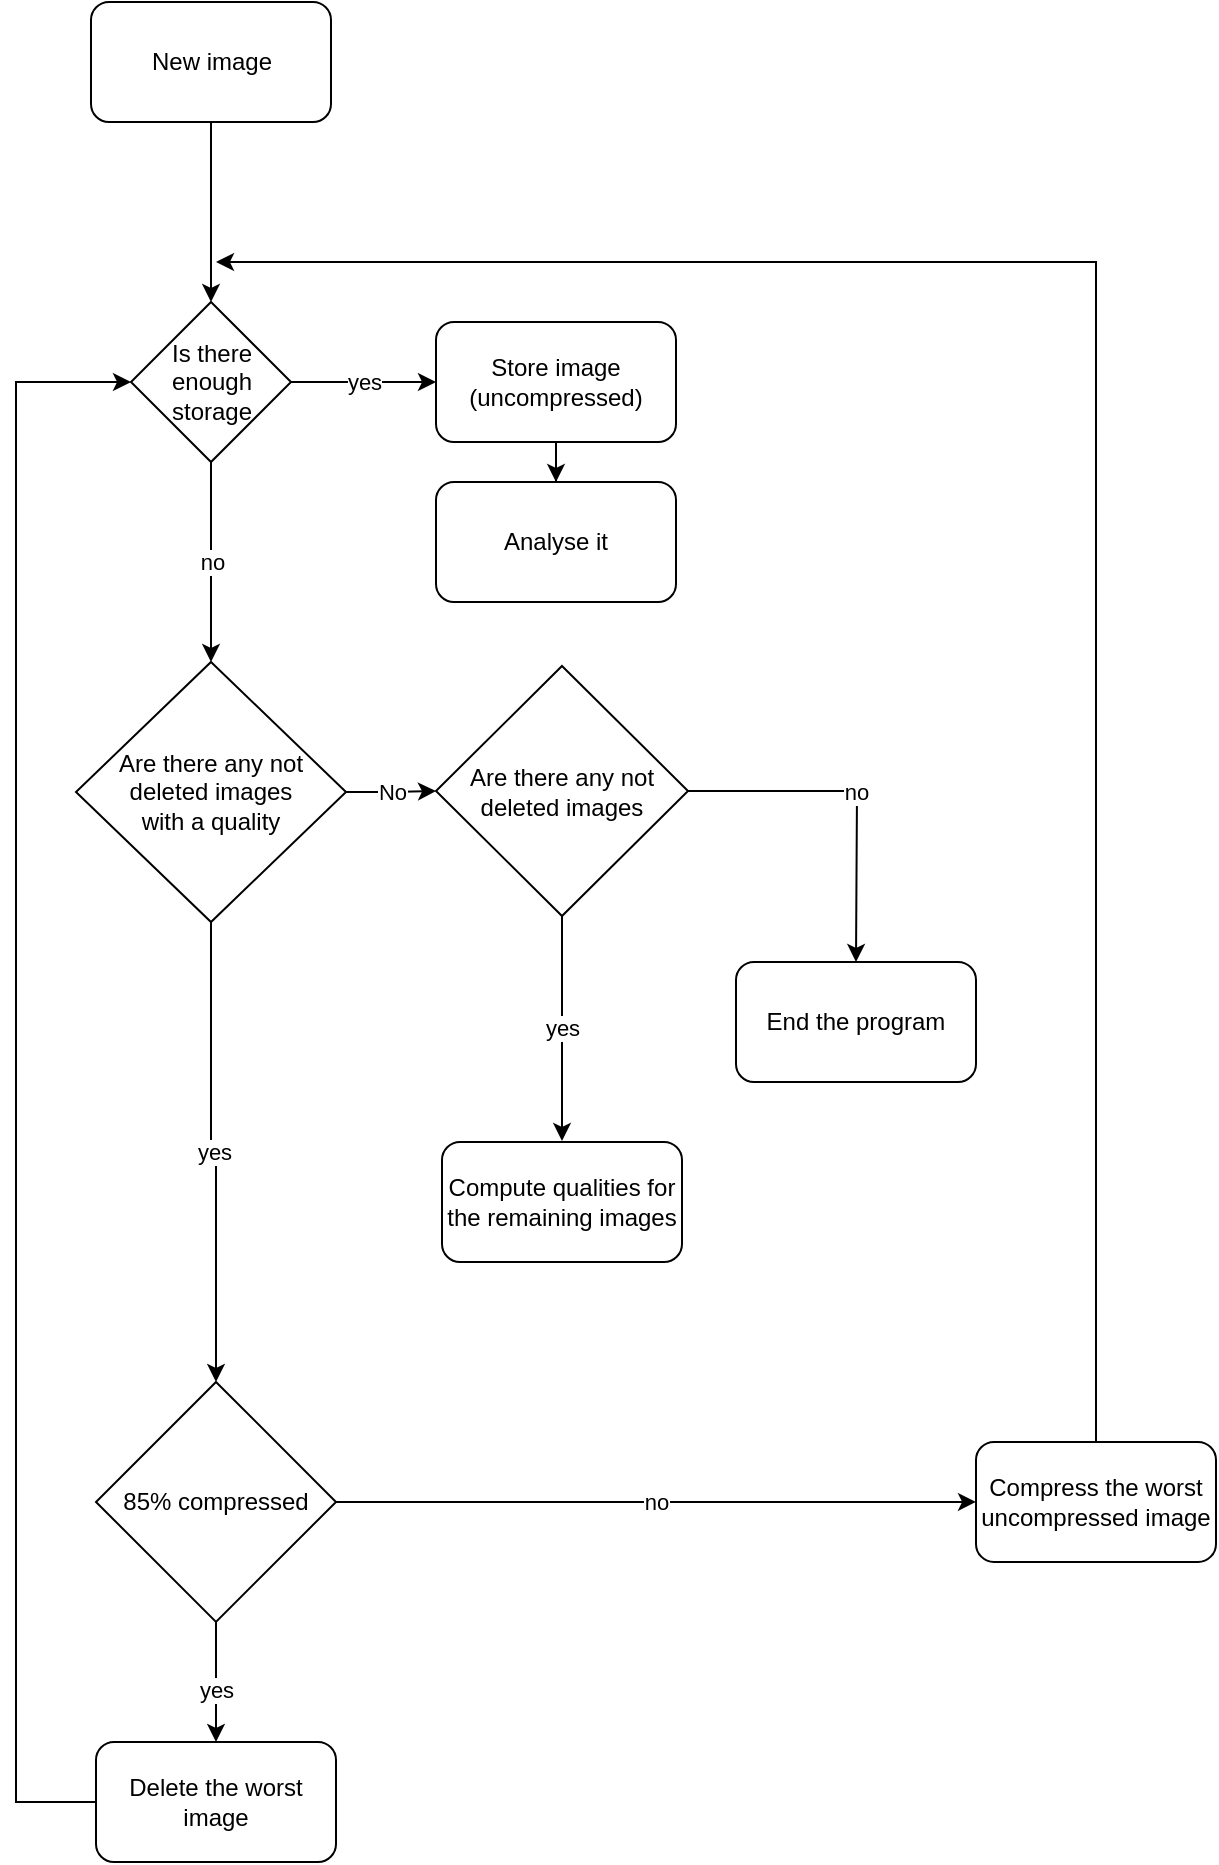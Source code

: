 <mxfile version="16.5.1" type="device"><diagram id="C5RBs43oDa-KdzZeNtuy" name="Page-1"><mxGraphModel dx="1662" dy="903" grid="1" gridSize="10" guides="1" tooltips="1" connect="1" arrows="1" fold="1" page="1" pageScale="1" pageWidth="827" pageHeight="1169" math="0" shadow="0"><root><mxCell id="WIyWlLk6GJQsqaUBKTNV-0"/><mxCell id="WIyWlLk6GJQsqaUBKTNV-1" parent="WIyWlLk6GJQsqaUBKTNV-0"/><mxCell id="CtJh_I1LjCPI-9yF_EfI-2" style="edgeStyle=orthogonalEdgeStyle;rounded=0;orthogonalLoop=1;jettySize=auto;html=1;exitX=0.5;exitY=1;exitDx=0;exitDy=0;" parent="WIyWlLk6GJQsqaUBKTNV-1" source="CtJh_I1LjCPI-9yF_EfI-0" target="CtJh_I1LjCPI-9yF_EfI-1" edge="1"><mxGeometry relative="1" as="geometry"/></mxCell><mxCell id="CtJh_I1LjCPI-9yF_EfI-0" value="New image" style="rounded=1;whiteSpace=wrap;html=1;" parent="WIyWlLk6GJQsqaUBKTNV-1" vertex="1"><mxGeometry x="217.5" y="190" width="120" height="60" as="geometry"/></mxCell><mxCell id="CtJh_I1LjCPI-9yF_EfI-3" value="yes" style="edgeStyle=orthogonalEdgeStyle;rounded=0;orthogonalLoop=1;jettySize=auto;html=1;exitX=1;exitY=0.5;exitDx=0;exitDy=0;" parent="WIyWlLk6GJQsqaUBKTNV-1" source="CtJh_I1LjCPI-9yF_EfI-1" target="CtJh_I1LjCPI-9yF_EfI-4" edge="1"><mxGeometry relative="1" as="geometry"><mxPoint x="460" y="430" as="targetPoint"/></mxGeometry></mxCell><mxCell id="2ihTdel3jYhgl5nPGUWi-5" value="no" style="edgeStyle=orthogonalEdgeStyle;rounded=0;orthogonalLoop=1;jettySize=auto;html=1;" edge="1" parent="WIyWlLk6GJQsqaUBKTNV-1" source="CtJh_I1LjCPI-9yF_EfI-1" target="2ihTdel3jYhgl5nPGUWi-1"><mxGeometry relative="1" as="geometry"/></mxCell><mxCell id="CtJh_I1LjCPI-9yF_EfI-1" value="Is there enough storage" style="rhombus;whiteSpace=wrap;html=1;" parent="WIyWlLk6GJQsqaUBKTNV-1" vertex="1"><mxGeometry x="237.5" y="340" width="80" height="80" as="geometry"/></mxCell><mxCell id="CtJh_I1LjCPI-9yF_EfI-16" style="edgeStyle=orthogonalEdgeStyle;rounded=0;orthogonalLoop=1;jettySize=auto;html=1;" parent="WIyWlLk6GJQsqaUBKTNV-1" source="CtJh_I1LjCPI-9yF_EfI-4" target="CtJh_I1LjCPI-9yF_EfI-15" edge="1"><mxGeometry relative="1" as="geometry"/></mxCell><mxCell id="CtJh_I1LjCPI-9yF_EfI-4" value="Store image (uncompressed)" style="rounded=1;whiteSpace=wrap;html=1;" parent="WIyWlLk6GJQsqaUBKTNV-1" vertex="1"><mxGeometry x="390" y="350" width="120" height="60" as="geometry"/></mxCell><mxCell id="CtJh_I1LjCPI-9yF_EfI-9" value="yes" style="edgeStyle=orthogonalEdgeStyle;rounded=0;orthogonalLoop=1;jettySize=auto;html=1;" parent="WIyWlLk6GJQsqaUBKTNV-1" source="CtJh_I1LjCPI-9yF_EfI-7" target="CtJh_I1LjCPI-9yF_EfI-8" edge="1"><mxGeometry x="0.143" relative="1" as="geometry"><mxPoint x="460" y="1039.96" as="sourcePoint"/><mxPoint as="offset"/></mxGeometry></mxCell><mxCell id="CtJh_I1LjCPI-9yF_EfI-11" value="no" style="edgeStyle=orthogonalEdgeStyle;rounded=0;orthogonalLoop=1;jettySize=auto;html=1;exitX=1;exitY=0.5;exitDx=0;exitDy=0;" parent="WIyWlLk6GJQsqaUBKTNV-1" source="CtJh_I1LjCPI-9yF_EfI-7" target="CtJh_I1LjCPI-9yF_EfI-12" edge="1"><mxGeometry relative="1" as="geometry"><mxPoint x="260" y="1079.96" as="targetPoint"/></mxGeometry></mxCell><mxCell id="CtJh_I1LjCPI-9yF_EfI-7" value="85% compressed" style="rhombus;whiteSpace=wrap;html=1;" parent="WIyWlLk6GJQsqaUBKTNV-1" vertex="1"><mxGeometry x="220" y="879.96" width="120" height="120" as="geometry"/></mxCell><mxCell id="CtJh_I1LjCPI-9yF_EfI-14" style="edgeStyle=orthogonalEdgeStyle;rounded=0;orthogonalLoop=1;jettySize=auto;html=1;exitX=0;exitY=0.5;exitDx=0;exitDy=0;" parent="WIyWlLk6GJQsqaUBKTNV-1" source="CtJh_I1LjCPI-9yF_EfI-8" target="CtJh_I1LjCPI-9yF_EfI-1" edge="1"><mxGeometry relative="1" as="geometry"><Array as="points"><mxPoint x="180" y="1090"/><mxPoint x="180" y="380"/></Array></mxGeometry></mxCell><mxCell id="CtJh_I1LjCPI-9yF_EfI-8" value="Delete the worst image" style="rounded=1;whiteSpace=wrap;html=1;" parent="WIyWlLk6GJQsqaUBKTNV-1" vertex="1"><mxGeometry x="220" y="1060" width="120" height="60" as="geometry"/></mxCell><mxCell id="CtJh_I1LjCPI-9yF_EfI-13" style="edgeStyle=orthogonalEdgeStyle;rounded=0;orthogonalLoop=1;jettySize=auto;html=1;exitX=0.5;exitY=0;exitDx=0;exitDy=0;" parent="WIyWlLk6GJQsqaUBKTNV-1" source="CtJh_I1LjCPI-9yF_EfI-12" edge="1"><mxGeometry relative="1" as="geometry"><mxPoint x="280" y="320" as="targetPoint"/><Array as="points"><mxPoint x="720" y="320"/></Array></mxGeometry></mxCell><mxCell id="CtJh_I1LjCPI-9yF_EfI-12" value="&lt;span&gt;Compress the worst uncompressed image&lt;/span&gt;" style="rounded=1;whiteSpace=wrap;html=1;" parent="WIyWlLk6GJQsqaUBKTNV-1" vertex="1"><mxGeometry x="660" y="909.96" width="120" height="60" as="geometry"/></mxCell><mxCell id="CtJh_I1LjCPI-9yF_EfI-15" value="Analyse it" style="rounded=1;whiteSpace=wrap;html=1;" parent="WIyWlLk6GJQsqaUBKTNV-1" vertex="1"><mxGeometry x="390" y="430" width="120" height="60" as="geometry"/></mxCell><mxCell id="2ihTdel3jYhgl5nPGUWi-6" value="yes" style="edgeStyle=orthogonalEdgeStyle;rounded=0;orthogonalLoop=1;jettySize=auto;html=1;exitX=0.5;exitY=1;exitDx=0;exitDy=0;" edge="1" parent="WIyWlLk6GJQsqaUBKTNV-1" source="2ihTdel3jYhgl5nPGUWi-1" target="CtJh_I1LjCPI-9yF_EfI-7"><mxGeometry relative="1" as="geometry"><mxPoint x="240" y="835.0" as="sourcePoint"/></mxGeometry></mxCell><mxCell id="2ihTdel3jYhgl5nPGUWi-9" value="No" style="edgeStyle=orthogonalEdgeStyle;rounded=0;orthogonalLoop=1;jettySize=auto;html=1;exitX=1;exitY=0.5;exitDx=0;exitDy=0;" edge="1" parent="WIyWlLk6GJQsqaUBKTNV-1" source="2ihTdel3jYhgl5nPGUWi-1" target="2ihTdel3jYhgl5nPGUWi-8"><mxGeometry relative="1" as="geometry"><mxPoint x="300.0" y="775.0" as="sourcePoint"/></mxGeometry></mxCell><mxCell id="2ihTdel3jYhgl5nPGUWi-1" value="Are there any not deleted images &lt;br&gt;with a quality" style="rhombus;whiteSpace=wrap;html=1;" vertex="1" parent="WIyWlLk6GJQsqaUBKTNV-1"><mxGeometry x="210" y="520" width="135" height="130" as="geometry"/></mxCell><mxCell id="2ihTdel3jYhgl5nPGUWi-11" value="yes" style="edgeStyle=orthogonalEdgeStyle;rounded=0;orthogonalLoop=1;jettySize=auto;html=1;" edge="1" parent="WIyWlLk6GJQsqaUBKTNV-1" source="2ihTdel3jYhgl5nPGUWi-8"><mxGeometry relative="1" as="geometry"><mxPoint x="453" y="759.5" as="targetPoint"/></mxGeometry></mxCell><mxCell id="2ihTdel3jYhgl5nPGUWi-13" value="no" style="edgeStyle=orthogonalEdgeStyle;rounded=0;orthogonalLoop=1;jettySize=auto;html=1;" edge="1" parent="WIyWlLk6GJQsqaUBKTNV-1" source="2ihTdel3jYhgl5nPGUWi-8"><mxGeometry relative="1" as="geometry"><mxPoint x="600" y="670" as="targetPoint"/></mxGeometry></mxCell><mxCell id="2ihTdel3jYhgl5nPGUWi-8" value="Are there any not deleted images" style="rhombus;whiteSpace=wrap;html=1;" vertex="1" parent="WIyWlLk6GJQsqaUBKTNV-1"><mxGeometry x="390" y="522" width="126" height="125" as="geometry"/></mxCell><mxCell id="2ihTdel3jYhgl5nPGUWi-14" value="&lt;span&gt;Compute qualities for the remaining images&lt;/span&gt;" style="rounded=1;whiteSpace=wrap;html=1;" vertex="1" parent="WIyWlLk6GJQsqaUBKTNV-1"><mxGeometry x="393" y="760" width="120" height="60" as="geometry"/></mxCell><mxCell id="2ihTdel3jYhgl5nPGUWi-15" value="&lt;span&gt;End the program&lt;/span&gt;" style="rounded=1;whiteSpace=wrap;html=1;" vertex="1" parent="WIyWlLk6GJQsqaUBKTNV-1"><mxGeometry x="540" y="670" width="120" height="60" as="geometry"/></mxCell></root></mxGraphModel></diagram></mxfile>